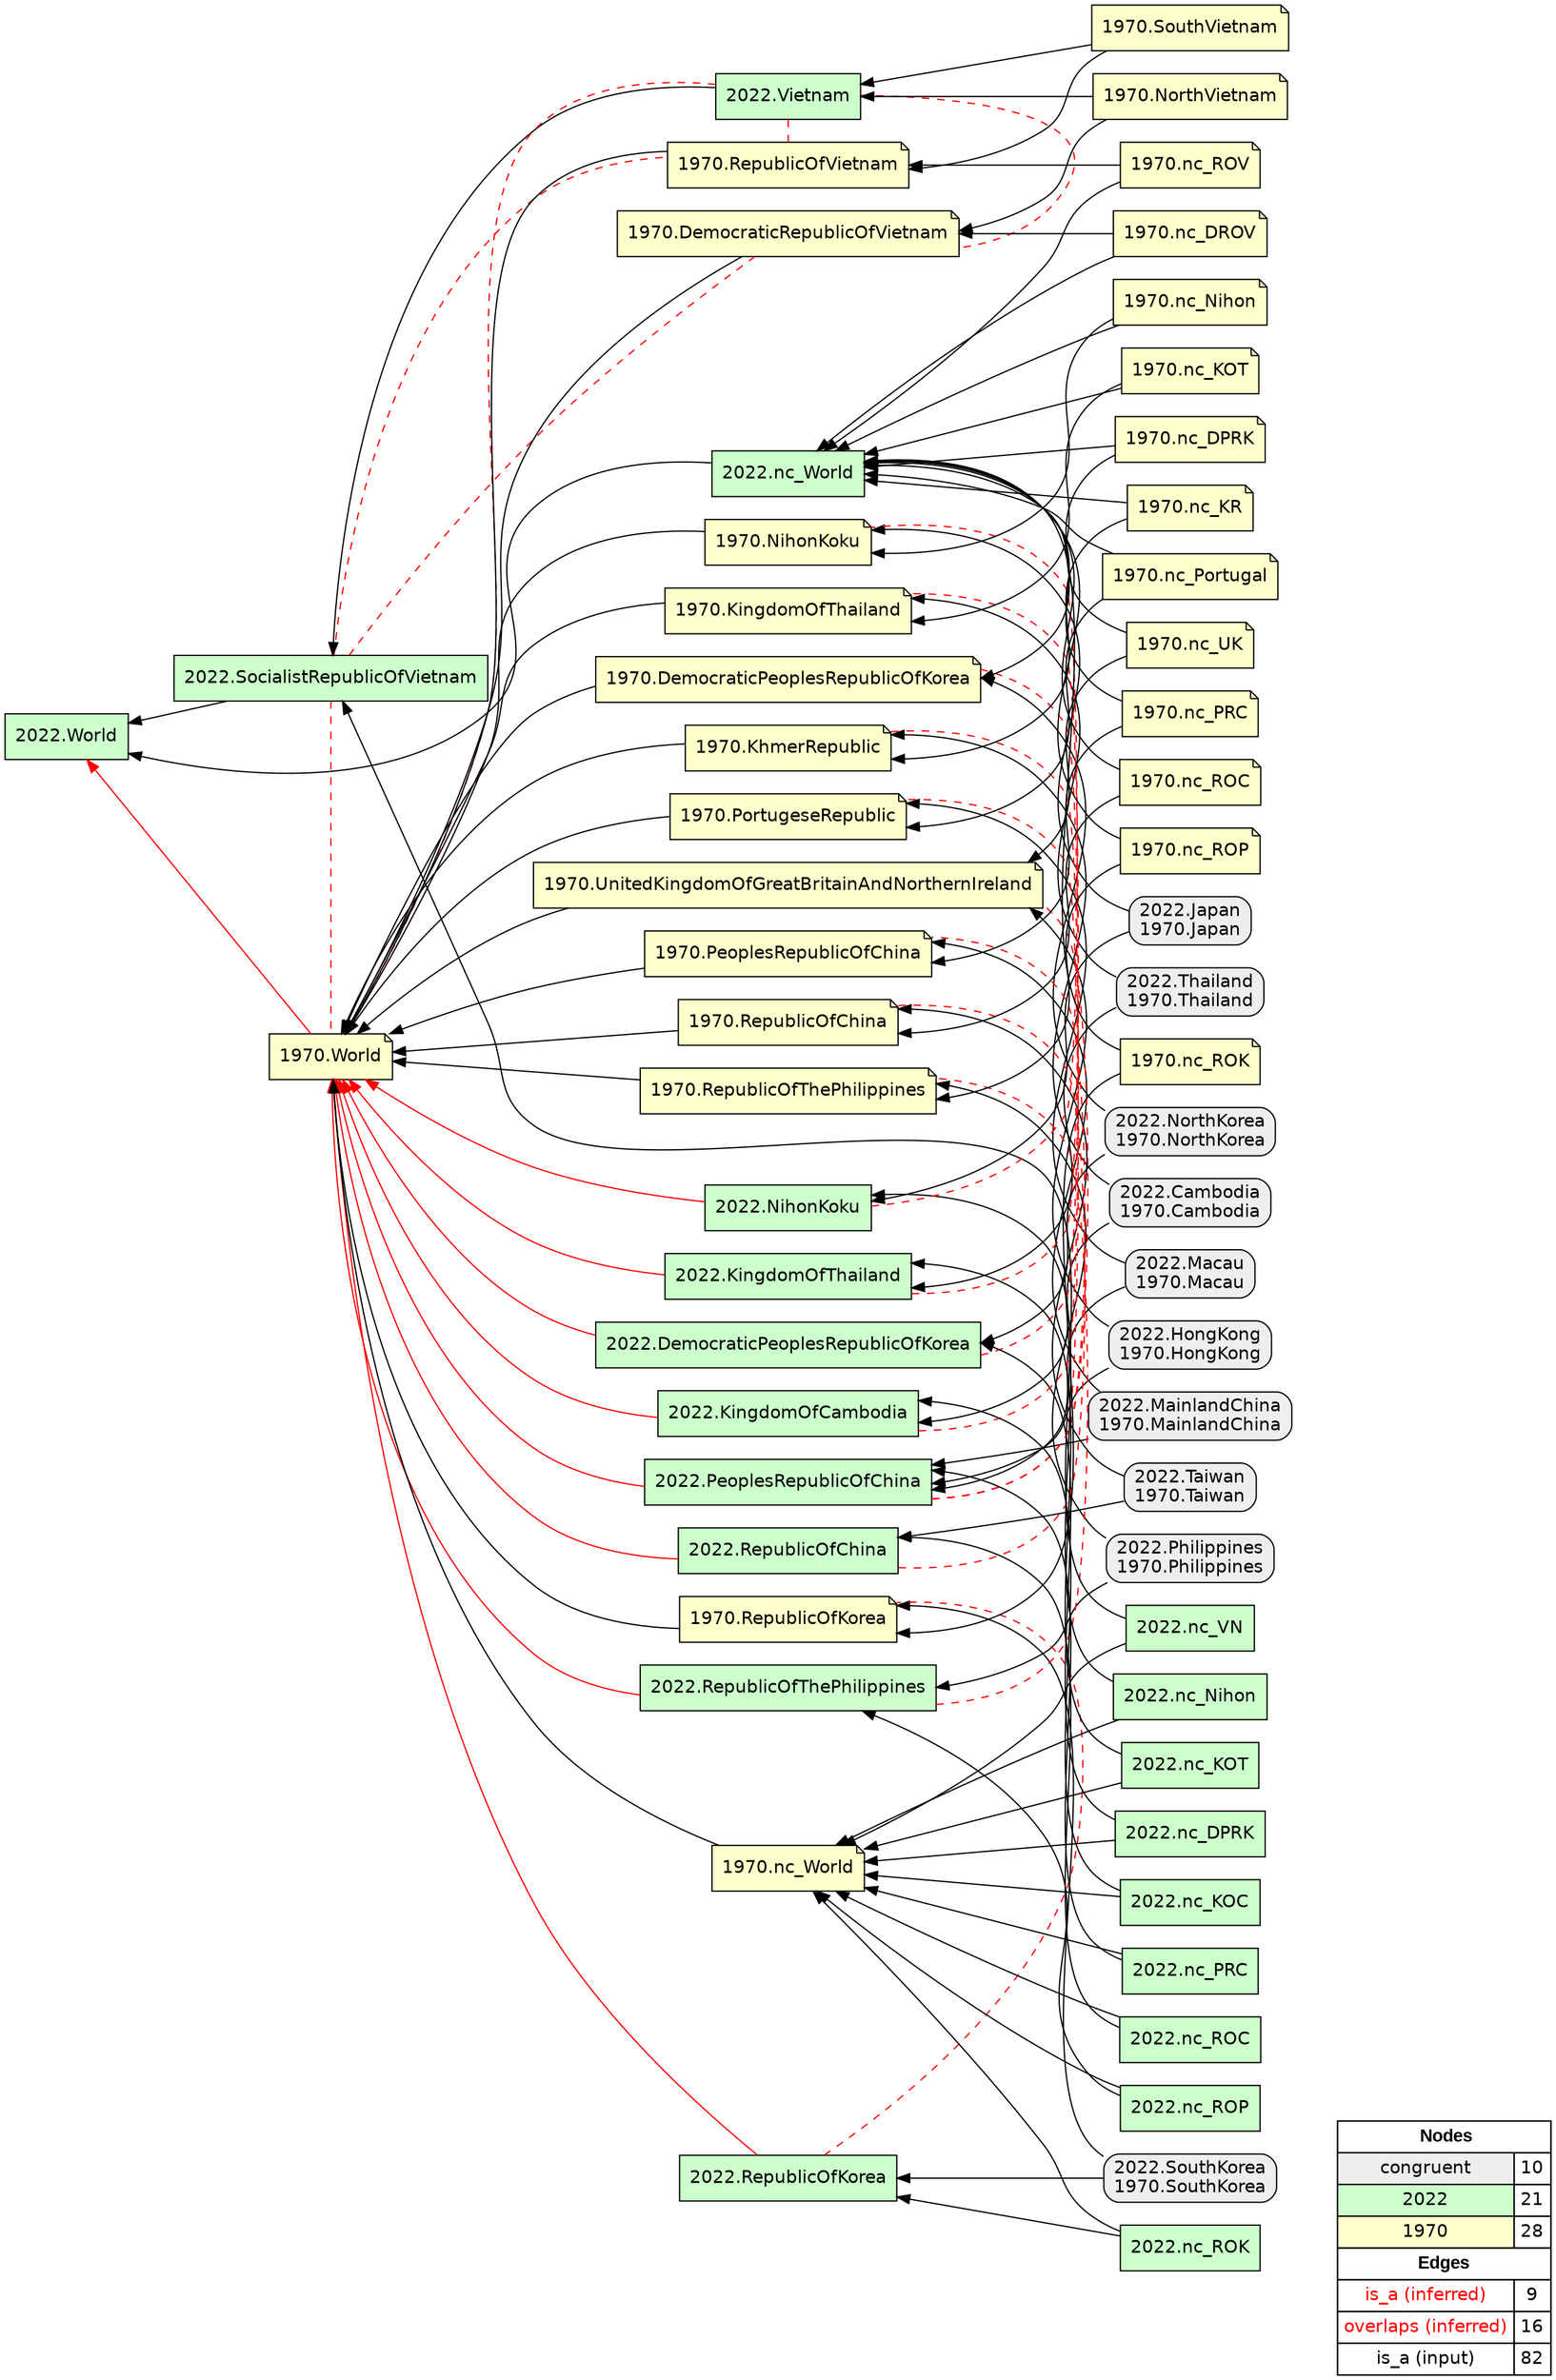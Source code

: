 digraph{
rankdir=RL
node[shape=box style="filled,rounded" fillcolor="#EEEEEE" fontname="helvetica"] 
"2022.Thailand\n1970.Thailand"
"2022.NorthKorea\n1970.NorthKorea"
"2022.Macau\n1970.Macau"
"2022.Cambodia\n1970.Cambodia"
"2022.Japan\n1970.Japan"
"2022.HongKong\n1970.HongKong"
"2022.Taiwan\n1970.Taiwan"
"2022.Philippines\n1970.Philippines"
"2022.SouthKorea\n1970.SouthKorea"
"2022.MainlandChina\n1970.MainlandChina"
node[shape=box style=filled fillcolor="#CCFFCC" fontname="helvetica"] 
"2022.RepublicOfThePhilippines"
"2022.nc_VN"
"2022.SocialistRepublicOfVietnam"
"2022.RepublicOfKorea"
"2022.DemocraticPeoplesRepublicOfKorea"
"2022.nc_World"
"2022.PeoplesRepublicOfChina"
"2022.nc_ROC"
"2022.nc_DPRK"
"2022.RepublicOfChina"
"2022.nc_KOT"
"2022.KingdomOfCambodia"
"2022.nc_Nihon"
"2022.Vietnam"
"2022.NihonKoku"
"2022.World"
"2022.KingdomOfThailand"
"2022.nc_PRC"
"2022.nc_ROK"
"2022.nc_KOC"
"2022.nc_ROP"
node[shape=note style=filled fillcolor="#FFFFCC" fontname="helvetica"] 
"1970.nc_DROV"
"1970.RepublicOfKorea"
"1970.NorthVietnam"
"1970.nc_ROV"
"1970.nc_ROP"
"1970.NihonKoku"
"1970.nc_ROK"
"1970.nc_ROC"
"1970.PortugeseRepublic"
"1970.nc_Portugal"
"1970.KhmerRepublic"
"1970.DemocraticPeoplesRepublicOfKorea"
"1970.nc_DPRK"
"1970.nc_Nihon"
"1970.RepublicOfChina"
"1970.UnitedKingdomOfGreatBritainAndNorthernIreland"
"1970.nc_UK"
"1970.nc_PRC"
"1970.nc_KOT"
"1970.nc_World"
"1970.RepublicOfVietnam"
"1970.World"
"1970.SouthVietnam"
"1970.RepublicOfThePhilippines"
"1970.DemocraticRepublicOfVietnam"
"1970.PeoplesRepublicOfChina"
"1970.nc_KR"
"1970.KingdomOfThailand"
edge[arrowhead=normal style=solid color="#FF0000" constraint=true penwidth=1]
"2022.NihonKoku" -> "1970.World"
"2022.RepublicOfChina" -> "1970.World"
"2022.PeoplesRepublicOfChina" -> "1970.World"
"2022.KingdomOfThailand" -> "1970.World"
"2022.RepublicOfKorea" -> "1970.World"
"1970.World" -> "2022.World"
"2022.DemocraticPeoplesRepublicOfKorea" -> "1970.World"
"2022.KingdomOfCambodia" -> "1970.World"
"2022.RepublicOfThePhilippines" -> "1970.World"
edge[arrowhead=none style=dashed color="#FF0000" constraint=false penwidth=1]
"2022.KingdomOfCambodia" -> "1970.KhmerRepublic"
"2022.PeoplesRepublicOfChina" -> "1970.UnitedKingdomOfGreatBritainAndNorthernIreland"
"2022.SocialistRepublicOfVietnam" -> "1970.RepublicOfVietnam"
"2022.Vietnam" -> "1970.World"
"2022.SocialistRepublicOfVietnam" -> "1970.DemocraticRepublicOfVietnam"
"2022.PeoplesRepublicOfChina" -> "1970.PortugeseRepublic"
"2022.KingdomOfThailand" -> "1970.KingdomOfThailand"
"2022.RepublicOfKorea" -> "1970.RepublicOfKorea"
"2022.NihonKoku" -> "1970.NihonKoku"
"2022.RepublicOfThePhilippines" -> "1970.RepublicOfThePhilippines"
"2022.Vietnam" -> "1970.RepublicOfVietnam"
"2022.Vietnam" -> "1970.DemocraticRepublicOfVietnam"
"2022.DemocraticPeoplesRepublicOfKorea" -> "1970.DemocraticPeoplesRepublicOfKorea"
"2022.RepublicOfChina" -> "1970.RepublicOfChina"
"2022.SocialistRepublicOfVietnam" -> "1970.World"
"2022.PeoplesRepublicOfChina" -> "1970.PeoplesRepublicOfChina"
edge[arrowhead=normal style=dotted color="#000000" constraint=true penwidth=1]
edge[arrowhead=normal style=solid color="#000000" constraint=true penwidth=1]
"2022.nc_ROC" -> "2022.RepublicOfChina"
"2022.nc_DPRK" -> "2022.DemocraticPeoplesRepublicOfKorea"
"1970.NorthVietnam" -> "1970.DemocraticRepublicOfVietnam"
"2022.nc_VN" -> "2022.SocialistRepublicOfVietnam"
"1970.UnitedKingdomOfGreatBritainAndNorthernIreland" -> "1970.World"
"1970.nc_PRC" -> "1970.PeoplesRepublicOfChina"
"2022.Thailand\n1970.Thailand" -> "2022.KingdomOfThailand"
"2022.nc_PRC" -> "1970.nc_World"
"1970.nc_DPRK" -> "2022.nc_World"
"2022.nc_ROK" -> "2022.RepublicOfKorea"
"1970.nc_KOT" -> "1970.KingdomOfThailand"
"1970.nc_KR" -> "2022.nc_World"
"1970.nc_ROC" -> "1970.RepublicOfChina"
"2022.nc_Nihon" -> "2022.NihonKoku"
"2022.Philippines\n1970.Philippines" -> "2022.RepublicOfThePhilippines"
"1970.nc_UK" -> "1970.UnitedKingdomOfGreatBritainAndNorthernIreland"
"1970.DemocraticRepublicOfVietnam" -> "1970.World"
"2022.nc_KOT" -> "2022.KingdomOfThailand"
"1970.PortugeseRepublic" -> "1970.World"
"1970.nc_Nihon" -> "2022.nc_World"
"1970.NorthVietnam" -> "2022.Vietnam"
"1970.nc_DROV" -> "2022.nc_World"
"2022.NorthKorea\n1970.NorthKorea" -> "2022.DemocraticPeoplesRepublicOfKorea"
"2022.Macau\n1970.Macau" -> "1970.PortugeseRepublic"
"1970.nc_ROV" -> "1970.RepublicOfVietnam"
"2022.nc_ROC" -> "1970.nc_World"
"1970.nc_ROP" -> "1970.RepublicOfThePhilippines"
"1970.PeoplesRepublicOfChina" -> "1970.World"
"2022.SouthKorea\n1970.SouthKorea" -> "1970.RepublicOfKorea"
"2022.nc_KOC" -> "1970.nc_World"
"1970.nc_World" -> "1970.World"
"2022.Macau\n1970.Macau" -> "2022.PeoplesRepublicOfChina"
"1970.nc_ROP" -> "2022.nc_World"
"1970.nc_DROV" -> "1970.DemocraticRepublicOfVietnam"
"2022.Japan\n1970.Japan" -> "1970.NihonKoku"
"2022.nc_ROP" -> "2022.RepublicOfThePhilippines"
"1970.nc_ROV" -> "2022.nc_World"
"2022.Taiwan\n1970.Taiwan" -> "1970.RepublicOfChina"
"1970.nc_DPRK" -> "1970.DemocraticPeoplesRepublicOfKorea"
"1970.nc_ROK" -> "1970.RepublicOfKorea"
"2022.Cambodia\n1970.Cambodia" -> "2022.KingdomOfCambodia"
"2022.Thailand\n1970.Thailand" -> "1970.KingdomOfThailand"
"1970.KhmerRepublic" -> "1970.World"
"1970.DemocraticPeoplesRepublicOfKorea" -> "1970.World"
"2022.MainlandChina\n1970.MainlandChina" -> "2022.PeoplesRepublicOfChina"
"2022.SouthKorea\n1970.SouthKorea" -> "2022.RepublicOfKorea"
"2022.nc_World" -> "2022.World"
"1970.RepublicOfChina" -> "1970.World"
"2022.Vietnam" -> "2022.SocialistRepublicOfVietnam"
"1970.nc_PRC" -> "2022.nc_World"
"2022.Japan\n1970.Japan" -> "2022.NihonKoku"
"2022.nc_DPRK" -> "1970.nc_World"
"1970.SouthVietnam" -> "2022.Vietnam"
"2022.NorthKorea\n1970.NorthKorea" -> "1970.DemocraticPeoplesRepublicOfKorea"
"1970.NihonKoku" -> "1970.World"
"2022.Cambodia\n1970.Cambodia" -> "1970.KhmerRepublic"
"2022.nc_ROK" -> "1970.nc_World"
"1970.nc_KOT" -> "2022.nc_World"
"1970.nc_Nihon" -> "1970.NihonKoku"
"1970.KingdomOfThailand" -> "1970.World"
"1970.nc_UK" -> "2022.nc_World"
"1970.nc_Portugal" -> "1970.PortugeseRepublic"
"1970.nc_Portugal" -> "2022.nc_World"
"2022.nc_ROP" -> "1970.nc_World"
"2022.HongKong\n1970.HongKong" -> "1970.UnitedKingdomOfGreatBritainAndNorthernIreland"
"2022.HongKong\n1970.HongKong" -> "2022.PeoplesRepublicOfChina"
"1970.RepublicOfVietnam" -> "1970.World"
"2022.SocialistRepublicOfVietnam" -> "2022.World"
"2022.MainlandChina\n1970.MainlandChina" -> "1970.PeoplesRepublicOfChina"
"2022.nc_KOT" -> "1970.nc_World"
"1970.RepublicOfKorea" -> "1970.World"
"2022.nc_VN" -> "1970.nc_World"
"2022.Philippines\n1970.Philippines" -> "1970.RepublicOfThePhilippines"
"1970.SouthVietnam" -> "1970.RepublicOfVietnam"
"1970.nc_KR" -> "1970.KhmerRepublic"
"2022.nc_KOC" -> "2022.KingdomOfCambodia"
"1970.nc_ROK" -> "2022.nc_World"
"2022.nc_Nihon" -> "1970.nc_World"
"1970.RepublicOfThePhilippines" -> "1970.World"
"2022.Taiwan\n1970.Taiwan" -> "2022.RepublicOfChina"
"1970.nc_ROC" -> "2022.nc_World"
"2022.nc_PRC" -> "2022.PeoplesRepublicOfChina"
node[shape=box] 
{rank=source Legend [fillcolor= white margin=0 label=< 
 <TABLE BORDER="0" CELLBORDER="1" CELLSPACING="0" CELLPADDING="4"> 
<TR> <TD COLSPAN="2"><font face="Arial Black"> Nodes</font></TD> </TR> 
<TR> 
 <TD bgcolor="#EEEEEE" fontname="helvetica">congruent</TD> 
 <TD>10</TD> 
 </TR> 
<TR> 
 <TD bgcolor="#CCFFCC" fontname="helvetica">2022</TD> 
 <TD>21</TD> 
 </TR> 
<TR> 
 <TD bgcolor="#FFFFCC" fontname="helvetica">1970</TD> 
 <TD>28</TD> 
 </TR> 
<TR> <TD COLSPAN="2"><font face = "Arial Black"> Edges </font></TD> </TR> 
<TR> 
 <TD><font color ="#FF0000">is_a (inferred)</font></TD><TD>9</TD>
</TR>
<TR> 
 <TD><font color ="#FF0000">overlaps (inferred)</font></TD><TD>16</TD>
</TR>
<TR> 
 <TD><font color ="#000000">is_a (input)</font></TD><TD>82</TD>
</TR>
</TABLE> 
 >] } 
}
